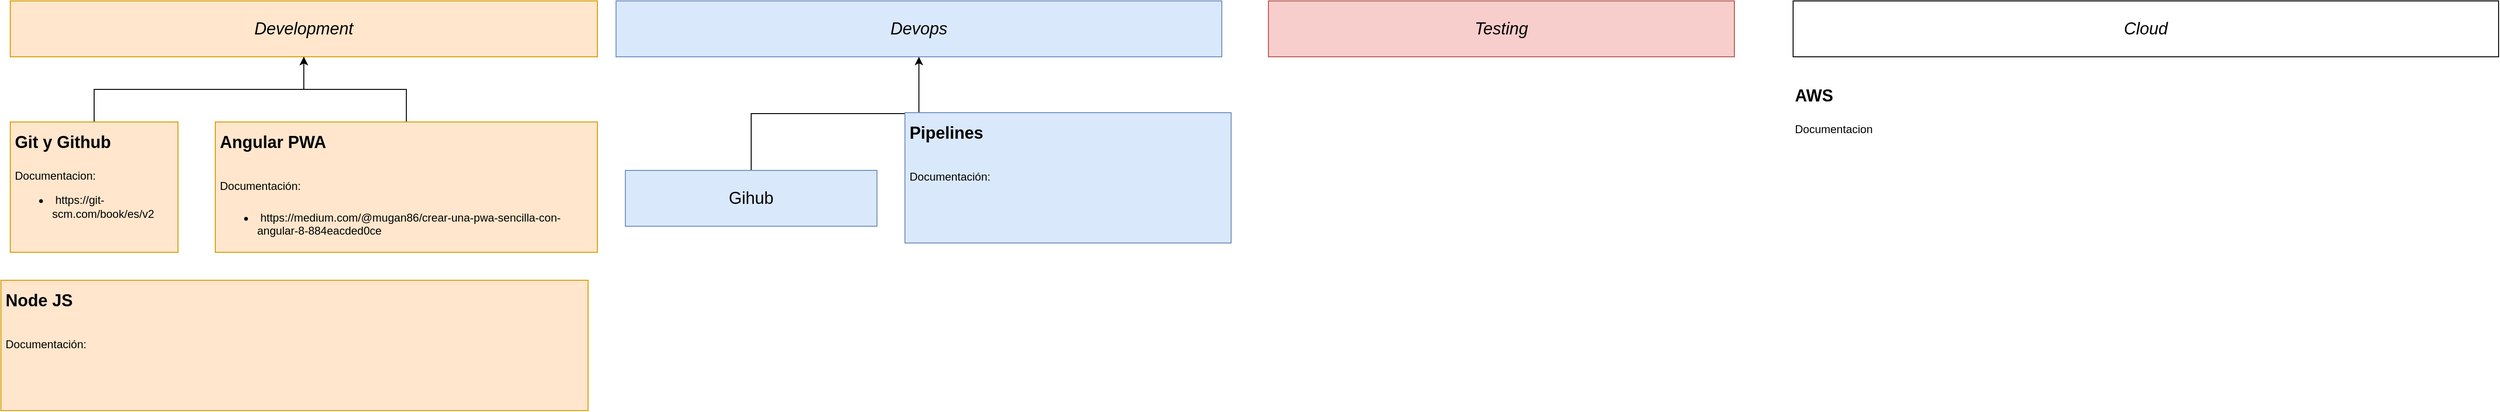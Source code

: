 <mxfile version="14.1.1" type="github" pages="2">
  <diagram id="YmT_-5XXrlfbfX3geV0W" name="Development roadmap">
    <mxGraphModel dx="1038" dy="548" grid="1" gridSize="10" guides="1" tooltips="1" connect="1" arrows="1" fold="1" page="1" pageScale="1" pageWidth="2000" pageHeight="2000" math="0" shadow="0">
      <root>
        <mxCell id="0" />
        <mxCell id="1" parent="0" />
        <mxCell id="GxBvIsNK3n5-PWfmjEQZ-1" value="Development" style="rounded=0;whiteSpace=wrap;html=1;fillColor=#ffe6cc;strokeColor=#d79b00;fontSize=18;fontStyle=2" parent="1" vertex="1">
          <mxGeometry x="50" y="70" width="630" height="60" as="geometry" />
        </mxCell>
        <mxCell id="GxBvIsNK3n5-PWfmjEQZ-2" value="Testing" style="rounded=0;whiteSpace=wrap;html=1;fillColor=#f8cecc;strokeColor=#b85450;fontSize=18;fontStyle=2" parent="1" vertex="1">
          <mxGeometry x="1400" y="70" width="500" height="60" as="geometry" />
        </mxCell>
        <mxCell id="GxBvIsNK3n5-PWfmjEQZ-3" value="Devops" style="rounded=0;whiteSpace=wrap;html=1;fillColor=#dae8fc;strokeColor=#6c8ebf;fontSize=18;fontStyle=2" parent="1" vertex="1">
          <mxGeometry x="700" y="70" width="650" height="60" as="geometry" />
        </mxCell>
        <mxCell id="GxBvIsNK3n5-PWfmjEQZ-4" value="Cloud" style="rounded=0;whiteSpace=wrap;html=1;fontSize=18;fontStyle=2" parent="1" vertex="1">
          <mxGeometry x="1963" y="70" width="757" height="60" as="geometry" />
        </mxCell>
        <mxCell id="50Z6vVFojl8kK-PPwzyE-3" value="" style="edgeStyle=orthogonalEdgeStyle;rounded=0;orthogonalLoop=1;jettySize=auto;html=1;" parent="1" source="qvffc2qcnDFIXGGzzOqj-3" target="GxBvIsNK3n5-PWfmjEQZ-1" edge="1">
          <mxGeometry relative="1" as="geometry" />
        </mxCell>
        <mxCell id="qvffc2qcnDFIXGGzzOqj-3" value="&lt;h1&gt;&lt;font style=&quot;font-size: 18px&quot;&gt;Git y Github&lt;/font&gt;&lt;/h1&gt;&lt;p&gt;Documentacion:&lt;/p&gt;&lt;p&gt;&lt;/p&gt;&lt;ul&gt;&lt;li&gt;&amp;nbsp;https://git-scm.com/book/es/v2&lt;/li&gt;&lt;/ul&gt;&lt;p&gt;&lt;/p&gt;" style="text;html=1;strokeColor=#d79b00;fillColor=#ffe6cc;spacing=5;spacingTop=-20;whiteSpace=wrap;overflow=hidden;rounded=0;" parent="1" vertex="1">
          <mxGeometry x="50" y="200" width="180" height="140" as="geometry" />
        </mxCell>
        <mxCell id="50Z6vVFojl8kK-PPwzyE-2" value="" style="edgeStyle=orthogonalEdgeStyle;rounded=0;orthogonalLoop=1;jettySize=auto;html=1;" parent="1" source="qvffc2qcnDFIXGGzzOqj-4" target="GxBvIsNK3n5-PWfmjEQZ-1" edge="1">
          <mxGeometry relative="1" as="geometry" />
        </mxCell>
        <mxCell id="qvffc2qcnDFIXGGzzOqj-4" value="&lt;h1&gt;&lt;span style=&quot;font-size: 18px&quot;&gt;Angular PWA&lt;/span&gt;&lt;/h1&gt;&lt;h1&gt;&lt;span style=&quot;font-size: 12px ; font-weight: normal&quot;&gt;Documentación:&lt;/span&gt;&lt;br&gt;&lt;/h1&gt;&lt;p&gt;&lt;/p&gt;&lt;ul&gt;&lt;li&gt;&amp;nbsp;https://medium.com/@mugan86/crear-una-pwa-sencilla-con-angular-8-884eacded0ce&lt;/li&gt;&lt;/ul&gt;&lt;p&gt;&lt;/p&gt;" style="text;html=1;strokeColor=#d79b00;fillColor=#ffe6cc;spacing=5;spacingTop=-20;whiteSpace=wrap;overflow=hidden;rounded=0;" parent="1" vertex="1">
          <mxGeometry x="270" y="200" width="410" height="140" as="geometry" />
        </mxCell>
        <mxCell id="qvffc2qcnDFIXGGzzOqj-5" value="&lt;h1&gt;&lt;span style=&quot;font-size: 18px&quot;&gt;Node JS&lt;/span&gt;&lt;/h1&gt;&lt;h1&gt;&lt;span style=&quot;font-size: 12px ; font-weight: normal&quot;&gt;Documentación:&lt;/span&gt;&lt;/h1&gt;&lt;p&gt;&lt;/p&gt;" style="text;html=1;strokeColor=#d79b00;fillColor=#ffe6cc;spacing=5;spacingTop=-20;whiteSpace=wrap;overflow=hidden;rounded=0;" parent="1" vertex="1">
          <mxGeometry x="40" y="370" width="630" height="140" as="geometry" />
        </mxCell>
        <mxCell id="50Z6vVFojl8kK-PPwzyE-1" value="" style="edgeStyle=orthogonalEdgeStyle;rounded=0;orthogonalLoop=1;jettySize=auto;html=1;" parent="1" source="qvffc2qcnDFIXGGzzOqj-7" target="GxBvIsNK3n5-PWfmjEQZ-3" edge="1">
          <mxGeometry relative="1" as="geometry" />
        </mxCell>
        <mxCell id="qvffc2qcnDFIXGGzzOqj-7" value="Gihub" style="rounded=0;whiteSpace=wrap;html=1;fontSize=18;fillColor=#dae8fc;strokeColor=#6c8ebf;" parent="1" vertex="1">
          <mxGeometry x="710" y="252" width="270" height="60" as="geometry" />
        </mxCell>
        <mxCell id="qvffc2qcnDFIXGGzzOqj-9" value="&lt;h1&gt;&lt;span style=&quot;font-size: 18px&quot;&gt;Pipelines&lt;/span&gt;&lt;/h1&gt;&lt;h1&gt;&lt;span style=&quot;font-size: 12px ; font-weight: normal&quot;&gt;Documentación:&lt;/span&gt;&lt;/h1&gt;&lt;p&gt;&lt;/p&gt;" style="text;html=1;strokeColor=#6c8ebf;fillColor=#dae8fc;spacing=5;spacingTop=-20;whiteSpace=wrap;overflow=hidden;rounded=0;" parent="1" vertex="1">
          <mxGeometry x="1010" y="190" width="350" height="140" as="geometry" />
        </mxCell>
        <mxCell id="qvffc2qcnDFIXGGzzOqj-11" value="&lt;h1&gt;&lt;font style=&quot;font-size: 18px&quot;&gt;AWS&lt;/font&gt;&lt;/h1&gt;&lt;p&gt;Documentacion&lt;/p&gt;&lt;p&gt;&lt;/p&gt;" style="text;html=1;spacing=5;spacingTop=-20;whiteSpace=wrap;overflow=hidden;rounded=0;" parent="1" vertex="1">
          <mxGeometry x="1960" y="150" width="180" height="140" as="geometry" />
        </mxCell>
      </root>
    </mxGraphModel>
  </diagram>
  <diagram id="mBSHv5Fz7k-0G3hWtxlf" name="Key notes">
    <mxGraphModel dx="1038" dy="548" grid="1" gridSize="10" guides="1" tooltips="1" connect="1" arrows="1" fold="1" page="1" pageScale="1" pageWidth="850" pageHeight="1100" math="0" shadow="0">
      <root>
        <mxCell id="dvMPihn0DReouZ1j8ZHG-0" />
        <mxCell id="dvMPihn0DReouZ1j8ZHG-1" parent="dvMPihn0DReouZ1j8ZHG-0" />
        <mxCell id="ZbU5Fs8OvhLTuVTiGujP-0" value="Repositorios de interes" style="rounded=0;whiteSpace=wrap;html=1;fontSize=18;" vertex="1" parent="dvMPihn0DReouZ1j8ZHG-1">
          <mxGeometry x="50" y="40" width="290" height="60" as="geometry" />
        </mxCell>
        <mxCell id="ZbU5Fs8OvhLTuVTiGujP-4" value="" style="edgeStyle=orthogonalEdgeStyle;rounded=0;orthogonalLoop=1;jettySize=auto;html=1;fontSize=14;" edge="1" parent="dvMPihn0DReouZ1j8ZHG-1" source="ZbU5Fs8OvhLTuVTiGujP-3" target="ZbU5Fs8OvhLTuVTiGujP-0">
          <mxGeometry relative="1" as="geometry" />
        </mxCell>
        <mxCell id="ZbU5Fs8OvhLTuVTiGujP-3" value="&lt;ul&gt;&lt;li&gt;&lt;span style=&quot;font-size: 13px&quot;&gt;https://github.com/dephraiim/awesome-developer-dictionary&lt;/span&gt;&lt;/li&gt;&lt;li&gt;&lt;span style=&quot;font-size: 13px&quot;&gt;https://github.com/commitizen-tools/commitizen&lt;/span&gt;&lt;br&gt;&lt;/li&gt;&lt;li&gt;&lt;span style=&quot;font-size: 13px&quot;&gt;https://github.com/kamranahmedse/developer-roadmap&lt;/span&gt;&lt;br&gt;&lt;/li&gt;&lt;/ul&gt;" style="rounded=0;whiteSpace=wrap;html=1;fontSize=14;" vertex="1" parent="dvMPihn0DReouZ1j8ZHG-1">
          <mxGeometry x="50" y="150" width="420" height="120" as="geometry" />
        </mxCell>
      </root>
    </mxGraphModel>
  </diagram>
</mxfile>
